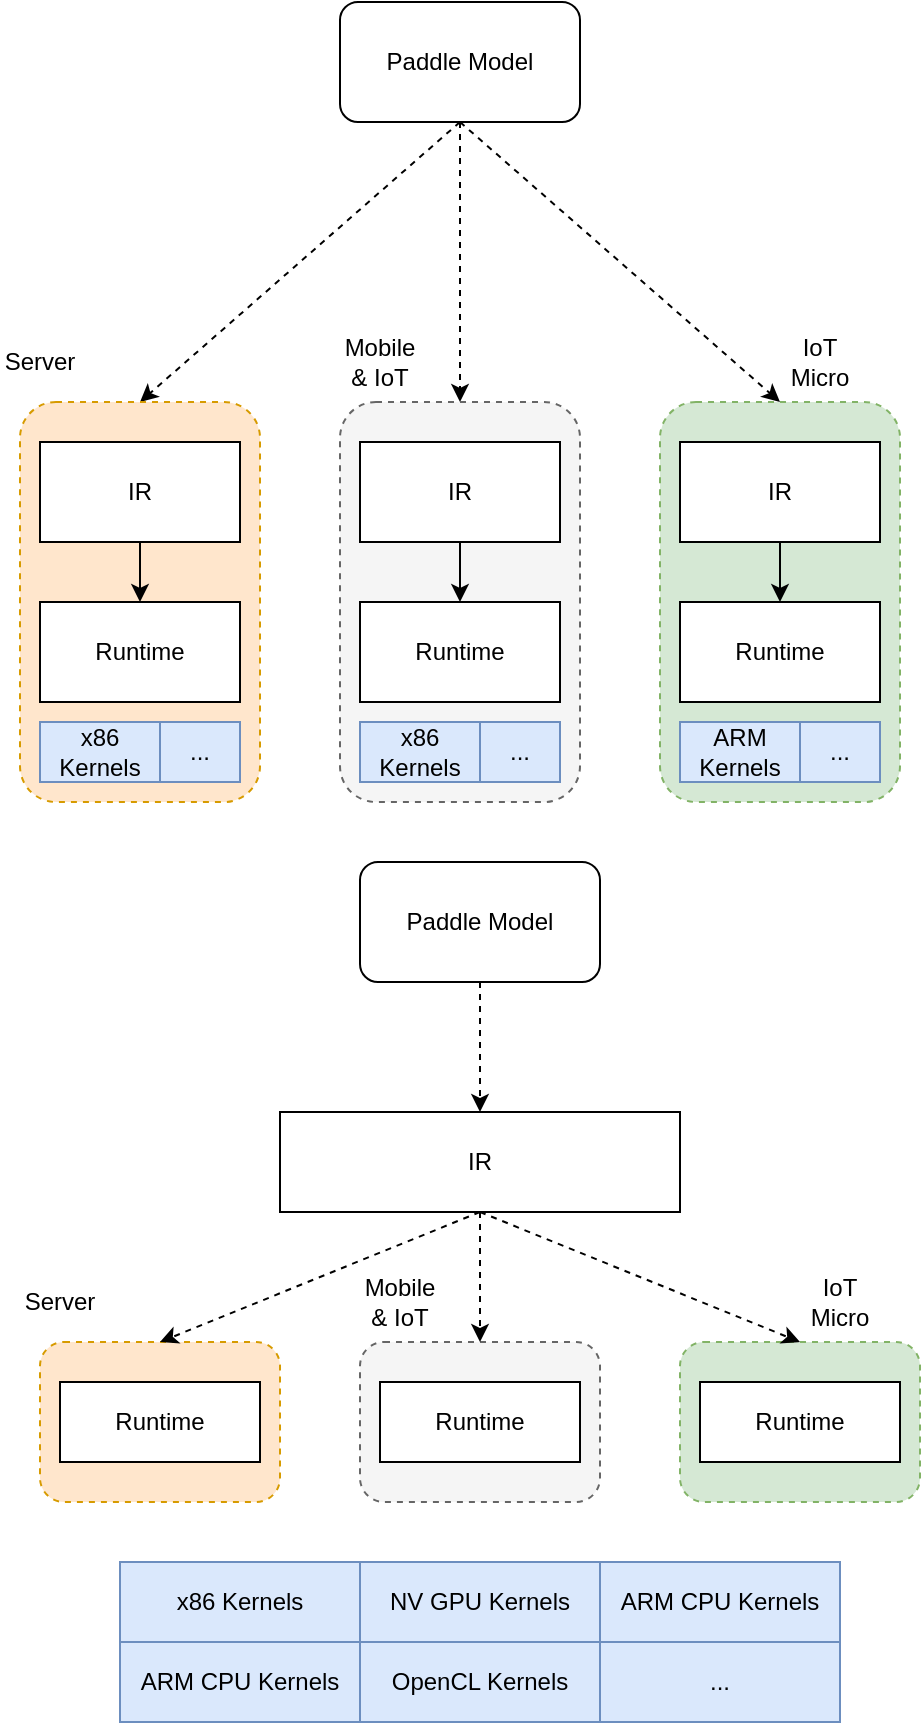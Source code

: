 <mxfile version="15.1.0" type="github">
  <diagram id="wW7M70kCXAuxhLI22_DI" name="Page-1">
    <mxGraphModel dx="1035" dy="808" grid="1" gridSize="10" guides="1" tooltips="1" connect="1" arrows="1" fold="1" page="1" pageScale="1" pageWidth="827" pageHeight="1169" math="0" shadow="0">
      <root>
        <mxCell id="0" />
        <mxCell id="1" parent="0" />
        <mxCell id="zlN1Ve-jT4t-Uw-fLpNW-6" style="rounded=0;orthogonalLoop=1;jettySize=auto;html=1;exitX=0.5;exitY=1;exitDx=0;exitDy=0;entryX=0.5;entryY=0;entryDx=0;entryDy=0;dashed=1;" edge="1" parent="1" source="zlN1Ve-jT4t-Uw-fLpNW-1" target="zlN1Ve-jT4t-Uw-fLpNW-2">
          <mxGeometry relative="1" as="geometry" />
        </mxCell>
        <mxCell id="zlN1Ve-jT4t-Uw-fLpNW-7" style="edgeStyle=none;rounded=0;orthogonalLoop=1;jettySize=auto;html=1;exitX=0.5;exitY=1;exitDx=0;exitDy=0;entryX=0.5;entryY=0;entryDx=0;entryDy=0;dashed=1;" edge="1" parent="1" source="zlN1Ve-jT4t-Uw-fLpNW-1" target="zlN1Ve-jT4t-Uw-fLpNW-3">
          <mxGeometry relative="1" as="geometry" />
        </mxCell>
        <mxCell id="zlN1Ve-jT4t-Uw-fLpNW-8" style="edgeStyle=none;rounded=0;orthogonalLoop=1;jettySize=auto;html=1;exitX=0.5;exitY=1;exitDx=0;exitDy=0;entryX=0.5;entryY=0;entryDx=0;entryDy=0;dashed=1;" edge="1" parent="1" source="zlN1Ve-jT4t-Uw-fLpNW-1" target="zlN1Ve-jT4t-Uw-fLpNW-4">
          <mxGeometry relative="1" as="geometry" />
        </mxCell>
        <mxCell id="zlN1Ve-jT4t-Uw-fLpNW-1" value="Paddle Model" style="rounded=1;whiteSpace=wrap;html=1;" vertex="1" parent="1">
          <mxGeometry x="320" y="30" width="120" height="60" as="geometry" />
        </mxCell>
        <mxCell id="zlN1Ve-jT4t-Uw-fLpNW-2" value="" style="rounded=1;whiteSpace=wrap;html=1;dashed=1;fillColor=#ffe6cc;strokeColor=#d79b00;" vertex="1" parent="1">
          <mxGeometry x="160" y="230" width="120" height="200" as="geometry" />
        </mxCell>
        <mxCell id="zlN1Ve-jT4t-Uw-fLpNW-3" value="" style="rounded=1;whiteSpace=wrap;html=1;dashed=1;fillColor=#f5f5f5;strokeColor=#666666;fontColor=#333333;" vertex="1" parent="1">
          <mxGeometry x="320" y="230" width="120" height="200" as="geometry" />
        </mxCell>
        <mxCell id="zlN1Ve-jT4t-Uw-fLpNW-4" value="" style="rounded=1;whiteSpace=wrap;html=1;dashed=1;fillColor=#d5e8d4;strokeColor=#82b366;" vertex="1" parent="1">
          <mxGeometry x="480" y="230" width="120" height="200" as="geometry" />
        </mxCell>
        <mxCell id="zlN1Ve-jT4t-Uw-fLpNW-9" value="Server" style="text;html=1;strokeColor=none;fillColor=none;align=center;verticalAlign=middle;whiteSpace=wrap;rounded=0;dashed=1;" vertex="1" parent="1">
          <mxGeometry x="150" y="200" width="40" height="20" as="geometry" />
        </mxCell>
        <mxCell id="zlN1Ve-jT4t-Uw-fLpNW-10" value="Mobile &amp;amp; IoT" style="text;html=1;strokeColor=none;fillColor=none;align=center;verticalAlign=middle;whiteSpace=wrap;rounded=0;dashed=1;" vertex="1" parent="1">
          <mxGeometry x="320" y="200" width="40" height="20" as="geometry" />
        </mxCell>
        <mxCell id="zlN1Ve-jT4t-Uw-fLpNW-11" value="IoT Micro" style="text;html=1;strokeColor=none;fillColor=none;align=center;verticalAlign=middle;whiteSpace=wrap;rounded=0;dashed=1;" vertex="1" parent="1">
          <mxGeometry x="540" y="200" width="40" height="20" as="geometry" />
        </mxCell>
        <mxCell id="zlN1Ve-jT4t-Uw-fLpNW-14" value="" style="edgeStyle=none;rounded=0;orthogonalLoop=1;jettySize=auto;html=1;" edge="1" parent="1" source="zlN1Ve-jT4t-Uw-fLpNW-12" target="zlN1Ve-jT4t-Uw-fLpNW-13">
          <mxGeometry relative="1" as="geometry" />
        </mxCell>
        <mxCell id="zlN1Ve-jT4t-Uw-fLpNW-12" value="IR" style="rounded=0;whiteSpace=wrap;html=1;" vertex="1" parent="1">
          <mxGeometry x="170" y="250" width="100" height="50" as="geometry" />
        </mxCell>
        <mxCell id="zlN1Ve-jT4t-Uw-fLpNW-13" value="Runtime" style="rounded=0;whiteSpace=wrap;html=1;" vertex="1" parent="1">
          <mxGeometry x="170" y="330" width="100" height="50" as="geometry" />
        </mxCell>
        <mxCell id="zlN1Ve-jT4t-Uw-fLpNW-15" value="" style="edgeStyle=none;rounded=0;orthogonalLoop=1;jettySize=auto;html=1;" edge="1" parent="1" source="zlN1Ve-jT4t-Uw-fLpNW-16" target="zlN1Ve-jT4t-Uw-fLpNW-17">
          <mxGeometry relative="1" as="geometry" />
        </mxCell>
        <mxCell id="zlN1Ve-jT4t-Uw-fLpNW-16" value="IR" style="rounded=0;whiteSpace=wrap;html=1;" vertex="1" parent="1">
          <mxGeometry x="330" y="250" width="100" height="50" as="geometry" />
        </mxCell>
        <mxCell id="zlN1Ve-jT4t-Uw-fLpNW-17" value="Runtime" style="rounded=0;whiteSpace=wrap;html=1;" vertex="1" parent="1">
          <mxGeometry x="330" y="330" width="100" height="50" as="geometry" />
        </mxCell>
        <mxCell id="zlN1Ve-jT4t-Uw-fLpNW-18" value="" style="edgeStyle=none;rounded=0;orthogonalLoop=1;jettySize=auto;html=1;" edge="1" parent="1" source="zlN1Ve-jT4t-Uw-fLpNW-19" target="zlN1Ve-jT4t-Uw-fLpNW-20">
          <mxGeometry relative="1" as="geometry" />
        </mxCell>
        <mxCell id="zlN1Ve-jT4t-Uw-fLpNW-19" value="IR" style="rounded=0;whiteSpace=wrap;html=1;" vertex="1" parent="1">
          <mxGeometry x="490" y="250" width="100" height="50" as="geometry" />
        </mxCell>
        <mxCell id="zlN1Ve-jT4t-Uw-fLpNW-20" value="Runtime" style="rounded=0;whiteSpace=wrap;html=1;" vertex="1" parent="1">
          <mxGeometry x="490" y="330" width="100" height="50" as="geometry" />
        </mxCell>
        <mxCell id="zlN1Ve-jT4t-Uw-fLpNW-43" style="edgeStyle=none;rounded=0;orthogonalLoop=1;jettySize=auto;html=1;exitX=0.5;exitY=1;exitDx=0;exitDy=0;entryX=0.5;entryY=0;entryDx=0;entryDy=0;dashed=1;" edge="1" parent="1" source="zlN1Ve-jT4t-Uw-fLpNW-24" target="zlN1Ve-jT4t-Uw-fLpNW-40">
          <mxGeometry relative="1" as="geometry" />
        </mxCell>
        <mxCell id="zlN1Ve-jT4t-Uw-fLpNW-24" value="Paddle Model" style="rounded=1;whiteSpace=wrap;html=1;" vertex="1" parent="1">
          <mxGeometry x="330" y="460" width="120" height="60" as="geometry" />
        </mxCell>
        <mxCell id="zlN1Ve-jT4t-Uw-fLpNW-25" value="" style="rounded=1;whiteSpace=wrap;html=1;dashed=1;fillColor=#ffe6cc;strokeColor=#d79b00;" vertex="1" parent="1">
          <mxGeometry x="170" y="700" width="120" height="80" as="geometry" />
        </mxCell>
        <mxCell id="zlN1Ve-jT4t-Uw-fLpNW-26" value="" style="rounded=1;whiteSpace=wrap;html=1;dashed=1;fillColor=#f5f5f5;strokeColor=#666666;fontColor=#333333;" vertex="1" parent="1">
          <mxGeometry x="330" y="700" width="120" height="80" as="geometry" />
        </mxCell>
        <mxCell id="zlN1Ve-jT4t-Uw-fLpNW-27" value="" style="rounded=1;whiteSpace=wrap;html=1;dashed=1;fillColor=#d5e8d4;strokeColor=#82b366;" vertex="1" parent="1">
          <mxGeometry x="490" y="700" width="120" height="80" as="geometry" />
        </mxCell>
        <mxCell id="zlN1Ve-jT4t-Uw-fLpNW-28" value="Server" style="text;html=1;strokeColor=none;fillColor=none;align=center;verticalAlign=middle;whiteSpace=wrap;rounded=0;dashed=1;" vertex="1" parent="1">
          <mxGeometry x="160" y="670" width="40" height="20" as="geometry" />
        </mxCell>
        <mxCell id="zlN1Ve-jT4t-Uw-fLpNW-29" value="Mobile &amp;amp; IoT" style="text;html=1;strokeColor=none;fillColor=none;align=center;verticalAlign=middle;whiteSpace=wrap;rounded=0;dashed=1;" vertex="1" parent="1">
          <mxGeometry x="330" y="670" width="40" height="20" as="geometry" />
        </mxCell>
        <mxCell id="zlN1Ve-jT4t-Uw-fLpNW-30" value="IoT Micro" style="text;html=1;strokeColor=none;fillColor=none;align=center;verticalAlign=middle;whiteSpace=wrap;rounded=0;dashed=1;" vertex="1" parent="1">
          <mxGeometry x="550" y="670" width="40" height="20" as="geometry" />
        </mxCell>
        <mxCell id="zlN1Ve-jT4t-Uw-fLpNW-33" value="Runtime" style="rounded=0;whiteSpace=wrap;html=1;" vertex="1" parent="1">
          <mxGeometry x="180" y="720" width="100" height="40" as="geometry" />
        </mxCell>
        <mxCell id="zlN1Ve-jT4t-Uw-fLpNW-44" style="edgeStyle=none;rounded=0;orthogonalLoop=1;jettySize=auto;html=1;exitX=0.5;exitY=1;exitDx=0;exitDy=0;entryX=0.5;entryY=0;entryDx=0;entryDy=0;dashed=1;" edge="1" parent="1" source="zlN1Ve-jT4t-Uw-fLpNW-40" target="zlN1Ve-jT4t-Uw-fLpNW-25">
          <mxGeometry relative="1" as="geometry" />
        </mxCell>
        <mxCell id="zlN1Ve-jT4t-Uw-fLpNW-45" style="edgeStyle=none;rounded=0;orthogonalLoop=1;jettySize=auto;html=1;exitX=0.5;exitY=1;exitDx=0;exitDy=0;entryX=0.5;entryY=0;entryDx=0;entryDy=0;dashed=1;" edge="1" parent="1" source="zlN1Ve-jT4t-Uw-fLpNW-40" target="zlN1Ve-jT4t-Uw-fLpNW-26">
          <mxGeometry relative="1" as="geometry" />
        </mxCell>
        <mxCell id="zlN1Ve-jT4t-Uw-fLpNW-46" style="edgeStyle=none;rounded=0;orthogonalLoop=1;jettySize=auto;html=1;exitX=0.5;exitY=1;exitDx=0;exitDy=0;entryX=0.5;entryY=0;entryDx=0;entryDy=0;dashed=1;" edge="1" parent="1" source="zlN1Ve-jT4t-Uw-fLpNW-40" target="zlN1Ve-jT4t-Uw-fLpNW-27">
          <mxGeometry relative="1" as="geometry" />
        </mxCell>
        <mxCell id="zlN1Ve-jT4t-Uw-fLpNW-40" value="IR" style="rounded=0;whiteSpace=wrap;html=1;" vertex="1" parent="1">
          <mxGeometry x="290" y="585" width="200" height="50" as="geometry" />
        </mxCell>
        <mxCell id="zlN1Ve-jT4t-Uw-fLpNW-41" value="Runtime" style="rounded=0;whiteSpace=wrap;html=1;" vertex="1" parent="1">
          <mxGeometry x="340" y="720" width="100" height="40" as="geometry" />
        </mxCell>
        <mxCell id="zlN1Ve-jT4t-Uw-fLpNW-42" value="Runtime" style="rounded=0;whiteSpace=wrap;html=1;" vertex="1" parent="1">
          <mxGeometry x="500" y="720" width="100" height="40" as="geometry" />
        </mxCell>
        <mxCell id="zlN1Ve-jT4t-Uw-fLpNW-54" value="x86 Kernels" style="rounded=0;whiteSpace=wrap;html=1;fillColor=#dae8fc;strokeColor=#6c8ebf;" vertex="1" parent="1">
          <mxGeometry x="170" y="390" width="60" height="30" as="geometry" />
        </mxCell>
        <mxCell id="zlN1Ve-jT4t-Uw-fLpNW-55" value="..." style="rounded=0;whiteSpace=wrap;html=1;fillColor=#dae8fc;strokeColor=#6c8ebf;" vertex="1" parent="1">
          <mxGeometry x="230" y="390" width="40" height="30" as="geometry" />
        </mxCell>
        <mxCell id="zlN1Ve-jT4t-Uw-fLpNW-56" value="x86 Kernels" style="rounded=0;whiteSpace=wrap;html=1;fillColor=#dae8fc;strokeColor=#6c8ebf;" vertex="1" parent="1">
          <mxGeometry x="330" y="390" width="60" height="30" as="geometry" />
        </mxCell>
        <mxCell id="zlN1Ve-jT4t-Uw-fLpNW-57" value="..." style="rounded=0;whiteSpace=wrap;html=1;fillColor=#dae8fc;strokeColor=#6c8ebf;" vertex="1" parent="1">
          <mxGeometry x="390" y="390" width="40" height="30" as="geometry" />
        </mxCell>
        <mxCell id="zlN1Ve-jT4t-Uw-fLpNW-58" value="ARM Kernels" style="rounded=0;whiteSpace=wrap;html=1;fillColor=#dae8fc;strokeColor=#6c8ebf;" vertex="1" parent="1">
          <mxGeometry x="490" y="390" width="60" height="30" as="geometry" />
        </mxCell>
        <mxCell id="zlN1Ve-jT4t-Uw-fLpNW-59" value="..." style="rounded=0;whiteSpace=wrap;html=1;fillColor=#dae8fc;strokeColor=#6c8ebf;" vertex="1" parent="1">
          <mxGeometry x="550" y="390" width="40" height="30" as="geometry" />
        </mxCell>
        <mxCell id="zlN1Ve-jT4t-Uw-fLpNW-60" value="" style="group" vertex="1" connectable="0" parent="1">
          <mxGeometry x="210" y="810" width="360" height="80" as="geometry" />
        </mxCell>
        <mxCell id="zlN1Ve-jT4t-Uw-fLpNW-47" value="x86 Kernels" style="rounded=0;whiteSpace=wrap;html=1;fillColor=#dae8fc;strokeColor=#6c8ebf;" vertex="1" parent="zlN1Ve-jT4t-Uw-fLpNW-60">
          <mxGeometry width="120" height="40" as="geometry" />
        </mxCell>
        <mxCell id="zlN1Ve-jT4t-Uw-fLpNW-48" value="NV GPU Kernels" style="rounded=0;whiteSpace=wrap;html=1;fillColor=#dae8fc;strokeColor=#6c8ebf;" vertex="1" parent="zlN1Ve-jT4t-Uw-fLpNW-60">
          <mxGeometry x="120" width="120" height="40" as="geometry" />
        </mxCell>
        <mxCell id="zlN1Ve-jT4t-Uw-fLpNW-49" value="ARM CPU Kernels" style="rounded=0;whiteSpace=wrap;html=1;fillColor=#dae8fc;strokeColor=#6c8ebf;" vertex="1" parent="zlN1Ve-jT4t-Uw-fLpNW-60">
          <mxGeometry x="240" width="120" height="40" as="geometry" />
        </mxCell>
        <mxCell id="zlN1Ve-jT4t-Uw-fLpNW-50" value="ARM CPU Kernels" style="rounded=0;whiteSpace=wrap;html=1;fillColor=#dae8fc;strokeColor=#6c8ebf;" vertex="1" parent="zlN1Ve-jT4t-Uw-fLpNW-60">
          <mxGeometry y="40" width="120" height="40" as="geometry" />
        </mxCell>
        <mxCell id="zlN1Ve-jT4t-Uw-fLpNW-51" value="OpenCL Kernels" style="rounded=0;whiteSpace=wrap;html=1;fillColor=#dae8fc;strokeColor=#6c8ebf;" vertex="1" parent="zlN1Ve-jT4t-Uw-fLpNW-60">
          <mxGeometry x="120" y="40" width="120" height="40" as="geometry" />
        </mxCell>
        <mxCell id="zlN1Ve-jT4t-Uw-fLpNW-52" value="..." style="rounded=0;whiteSpace=wrap;html=1;fillColor=#dae8fc;strokeColor=#6c8ebf;" vertex="1" parent="zlN1Ve-jT4t-Uw-fLpNW-60">
          <mxGeometry x="240" y="40" width="120" height="40" as="geometry" />
        </mxCell>
        <mxCell id="zlN1Ve-jT4t-Uw-fLpNW-61" style="edgeStyle=none;rounded=0;orthogonalLoop=1;jettySize=auto;html=1;exitX=0.75;exitY=1;exitDx=0;exitDy=0;dashed=1;" edge="1" parent="zlN1Ve-jT4t-Uw-fLpNW-60" source="zlN1Ve-jT4t-Uw-fLpNW-48" target="zlN1Ve-jT4t-Uw-fLpNW-48">
          <mxGeometry relative="1" as="geometry" />
        </mxCell>
      </root>
    </mxGraphModel>
  </diagram>
</mxfile>
